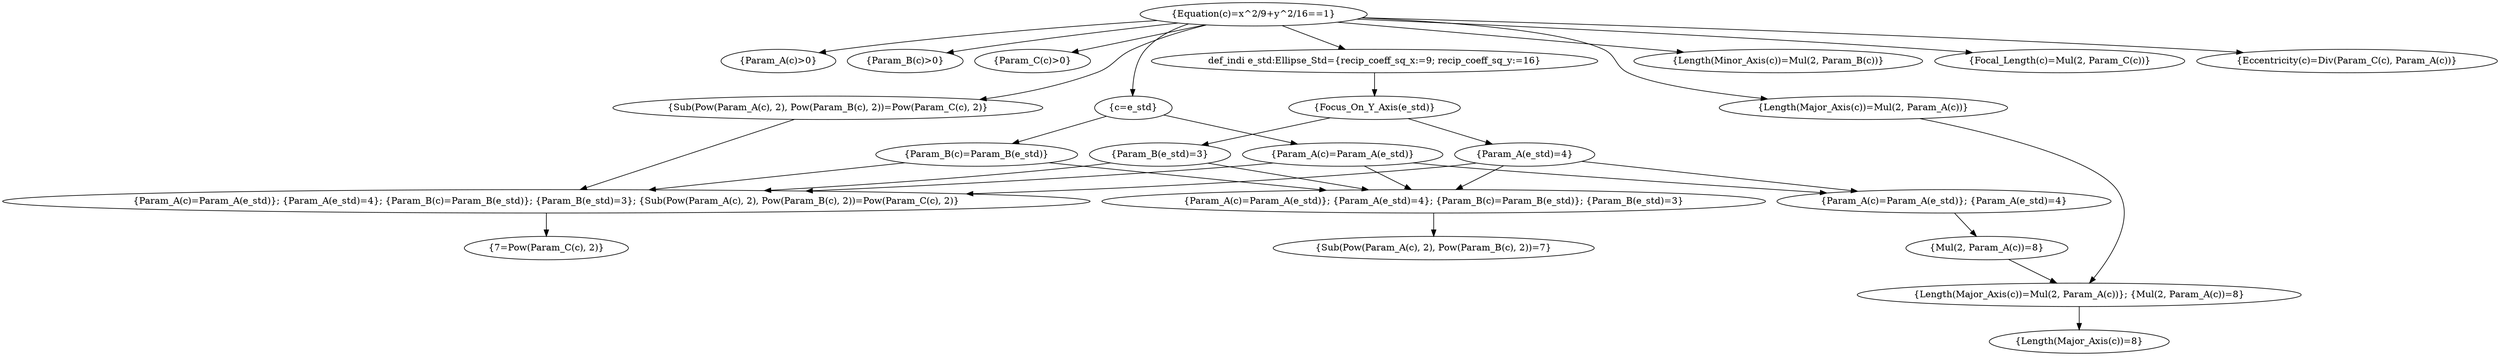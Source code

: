 digraph all_progress {
	graph [bb="0,0,2999.1,540"];
	node [label="\N"];
	"{Equation(c)=x^2/9+y^2/16==1}"	[height=0.5,
		pos="1637,522",
		width=3.8149];
	"{Param_A(c)>0}"	[height=0.5,
		pos="723.95,450",
		width=2.1088];
	"{Equation(c)=x^2/9+y^2/16==1}" -> "{Param_A(c)>0}"	[pos="e,778.19,462.97 1502.7,517.91 1338.5,512.86 1052.3,499.97 808.95,468 802.55,467.16 795.9,466.12 789.28,464.98"];
	"{Param_B(c)>0}"	[height=0.5,
		pos="892.95,450",
		width=2.0946];
	"{Equation(c)=x^2/9+y^2/16==1}" -> "{Param_B(c)>0}"	[pos="e,947.21,462.83 1509.2,515.17 1376.1,508.05 1161.7,493.67 977.95,468 971.56,467.11 964.92,466.03 958.29,464.87"];
	"{Param_C(c)>0}"	[height=0.5,
		pos="1062,450",
		width=2.0946];
	"{Equation(c)=x^2/9+y^2/16==1}" -> "{Param_C(c)>0}"	[pos="e,1117.9,462.39 1524.7,511.33 1426,502.21 1278.5,487.11 1151,468 1143.8,466.93 1136.4,465.7 1129,464.4"];
	"{Sub(Pow(Param_A(c), 2), Pow(Param_B(c), 2))=Pow(Param_C(c), 2)}"	[height=0.5,
		pos="1035,378",
		width=7.8809];
	"{Equation(c)=x^2/9+y^2/16==1}" -> "{Sub(Pow(Param_A(c), 2), Pow(Param_B(c), 2))=Pow(Param_C(c), 2)}"	[pos="e,1078.8,396.16 1509.5,515.05 1396.1,508.14 1239.9,494.18 1184,468 1162.9,458.15 1165.1,445.17 1146,432 1128.5,420.02 1107.9,409.37 \
1089.3,400.82"];
	"{Length(Major_Axis(c))=Mul(2, Param_A(c))}"	[height=0.5,
		pos="2392,378",
		width=5.2934];
	"{Equation(c)=x^2/9+y^2/16==1}" -> "{Length(Major_Axis(c))=Mul(2, Param_A(c))}"	[pos="e,2223.1,386.63 1697,505.44 1727.9,496.38 1765.8,483.65 1798,468 1823.9,455.38 1824.8,441.7 1852,432 1916.3,409.03 2081,395.08 2211.8,\
387.3"];
	"{Length(Minor_Axis(c))=Mul(2, Param_B(c))}"	[height=0.5,
		pos="2052,450",
		width=5.2934];
	"{Equation(c)=x^2/9+y^2/16==1}" -> "{Length(Minor_Axis(c))=Mul(2, Param_B(c))}"	[pos="e,1961.5,466.26 1718.9,507.17 1785.3,495.98 1879.1,480.15 1950.3,468.15"];
	"{Focal_Length(c)=Mul(2, Param_C(c))}"	[height=0.5,
		pos="2425,450",
		width=4.5541];
	"{Equation(c)=x^2/9+y^2/16==1}" -> "{Focal_Length(c)=Mul(2, Param_C(c))}"	[pos="e,2306.8,462.8 1750.6,511.61 1874.1,501.33 2077.1,484.13 2252,468 2266.1,466.7 2280.9,465.3 2295.6,463.89"];
	"{Eccentricity(c)=Div(Param_C(c), Param_A(c))}"	[height=0.5,
		pos="2803,450",
		width=5.4498];
	"{Equation(c)=x^2/9+y^2/16==1}" -> "{Eccentricity(c)=Div(Param_C(c), Param_A(c))}"	[pos="e,2663.8,463.06 1764.5,515.09 1948.6,506.3 2299.6,488.6 2598,468 2615.6,466.78 2634.1,465.4 2652.4,463.96"];
	"def_indi e_std:Ellipse_Std={recip_coeff_sq_x:=9; recip_coeff_sq_y:=16}"	[height=0.5,
		pos="1480,450",
		width=7.9662];
	"{Equation(c)=x^2/9+y^2/16==1}" -> "def_indi e_std:Ellipse_Std={recip_coeff_sq_x:=9; recip_coeff_sq_y:=16}"	[pos="e,1518.6,468.24 1599.3,504.23 1578.3,494.84 1551.8,483.02 1529.1,472.9"];
	"{c=e_std}"	[height=0.5,
		pos="1795,378",
		width=1.3696];
	"{Equation(c)=x^2/9+y^2/16==1}" -> "{c=e_std}"	[pos="e,1795.9,396.17 1713.4,506.71 1736.5,498.86 1759.9,486.73 1776,468 1790.2,451.39 1794.6,426.71 1795.6,407.55"];
	"{Param_A(c)=Param_A(e_std)}; {Param_A(e_std)=4}; {Param_B(c)=Param_B(e_std)}; {Param_B(e_std)=3}; {Sub(Pow(Param_A(c), 2), Pow(Param_\
B(c), 2))=Pow(Param_C(c), 2)}"	[height=0.5,
		pos="705.95,234",
		width=19.61];
	"{Sub(Pow(Param_A(c), 2), Pow(Param_B(c), 2))=Pow(Param_C(c), 2)}" -> "{Param_A(c)=Param_A(e_std)}; {Param_A(e_std)=4}; {Param_B(c)=Param_B(e_std)}; {Param_B(e_std)=3}; {Sub(Pow(Param_A(c), 2), Pow(Param_\
B(c), 2))=Pow(Param_C(c), 2)}"	[pos="e,746.2,252.37 994.94,359.73 935.08,333.89 822.26,285.2 756.7,256.9"];
	"{Length(Major_Axis(c))=Mul(2, Param_A(c))}; {Mul(2, Param_A(c))=8}"	[height=0.5,
		pos="2700,90",
		width=8.1226];
	"{Length(Major_Axis(c))=Mul(2, Param_A(c))}" -> "{Length(Major_Axis(c))=Mul(2, Param_A(c))}; {Mul(2, Param_A(c))=8}"	[pos="e,2714.1,108.06 2534.9,365.75 2611.8,351.56 2700.5,320.29 2749,252 2778.3,210.57 2745.2,151.17 2720.9,117.3"];
	"{Focus_On_Y_Axis(e_std)}"	[height=0.5,
		pos="1480,378",
		width=3.2462];
	"def_indi e_std:Ellipse_Std={recip_coeff_sq_x:=9; recip_coeff_sq_y:=16}" -> "{Focus_On_Y_Axis(e_std)}"	[pos="e,1480,396.1 1480,431.7 1480,424.41 1480,415.73 1480,407.54"];
	"{Param_A(c)=Param_A(e_std)}"	[height=0.5,
		pos="1978,306",
		width=3.6727];
	"{c=e_std}" -> "{Param_A(c)=Param_A(e_std)}"	[pos="e,1935,323.41 1828.1,364.32 1854.9,354.07 1893.2,339.42 1924.4,327.5"];
	"{Param_B(c)=Param_B(e_std)}"	[height=0.5,
		pos="1497,306",
		width=3.6443];
	"{c=e_std}" -> "{Param_B(c)=Param_B(e_std)}"	[pos="e,1561.3,322.11 1754.1,367.41 1707.4,356.44 1629.9,338.23 1572.2,324.67"];
	"{Param_A(e_std)=4}"	[height=0.5,
		pos="1737,306",
		width=2.5353];
	"{Focus_On_Y_Axis(e_std)}" -> "{Param_A(e_std)=4}"	[pos="e,1684.8,321.21 1535.7,361.81 1576.4,350.74 1631.5,335.72 1673.8,324.2"];
	"{Param_B(e_std)=3}"	[height=0.5,
		pos="1257,306",
		width=2.5211];
	"{Focus_On_Y_Axis(e_std)}" -> "{Param_B(e_std)=3}"	[pos="e,1304.2,321.82 1429.9,361.29 1395.8,350.59 1350.6,336.38 1314.9,325.19"];
	"{Param_A(c)=Param_A(e_std)}; {Param_A(e_std)=4}; {Param_B(c)=Param_B(e_std)}; {Param_B(e_std)=3}"	[height=0.5,
		pos="1858,234",
		width=11.89];
	"{Param_A(e_std)=4}" -> "{Param_A(c)=Param_A(e_std)}; {Param_A(e_std)=4}; {Param_B(c)=Param_B(e_std)}; {Param_B(e_std)=3}"	[pos="e,1828.1,252.29 1765.3,288.59 1781.1,279.47 1801,267.97 1818.2,257.97"];
	"{Param_A(e_std)=4}" -> "{Param_A(c)=Param_A(e_std)}; {Param_A(e_std)=4}; {Param_B(c)=Param_B(e_std)}; {Param_B(e_std)=3}; {Sub(Pow(Param_A(c), 2), Pow(Param_\
B(c), 2))=Pow(Param_C(c), 2)}"	[pos="e,1124.8,248.9 1672.3,292.92 1660.6,291.04 1648.4,289.3 1637,288 1473.9,269.55 1293.9,257.41 1136.1,249.46"];
	"{Param_A(c)=Param_A(e_std)}; {Param_A(e_std)=4}"	[height=0.5,
		pos="2522,234",
		width=6.0469];
	"{Param_A(e_std)=4}" -> "{Param_A(c)=Param_A(e_std)}; {Param_A(e_std)=4}"	[pos="e,2364.9,246.79 1802.2,293.03 1813.7,291.16 1825.7,289.39 1837,288 1862.2,284.88 2159.2,262.3 2353.7,247.63"];
	"{Param_B(e_std)=3}" -> "{Param_A(c)=Param_A(e_std)}; {Param_A(e_std)=4}; {Param_B(c)=Param_B(e_std)}; {Param_B(e_std)=3}"	[pos="e,1682.3,250.85 1322.8,293.21 1334.1,291.34 1345.9,289.53 1357,288 1460.5,273.73 1576.6,261.24 1670.9,251.97"];
	"{Param_B(e_std)=3}" -> "{Param_A(c)=Param_A(e_std)}; {Param_A(e_std)=4}; {Param_B(c)=Param_B(e_std)}; {Param_B(e_std)=3}; {Sub(Pow(Param_A(c), 2), Pow(Param_\
B(c), 2))=Pow(Param_C(c), 2)}"	[pos="e,840.81,252.13 1182.1,295.49 1097.6,284.75 958.16,267.04 851.96,253.55"];
	"{Param_A(c)=Param_A(e_std)}" -> "{Param_A(c)=Param_A(e_std)}; {Param_A(e_std)=4}; {Param_B(c)=Param_B(e_std)}; {Param_B(e_std)=3}"	[pos="e,1887.6,252.28 1948.9,288.05 1933.4,278.99 1914,267.7 1897.2,257.87"];
	"{Param_A(c)=Param_A(e_std)}" -> "{Param_A(c)=Param_A(e_std)}; {Param_A(e_std)=4}; {Param_B(c)=Param_B(e_std)}; {Param_B(e_std)=3}; {Sub(Pow(Param_A(c), 2), Pow(Param_\
B(c), 2))=Pow(Param_C(c), 2)}"	[pos="e,1151.3,248.34 1885.1,292.83 1869.1,291.01 1852.6,289.3 1837,288 1615.4,269.48 1368.8,256.98 1162.6,248.79"];
	"{Param_A(c)=Param_A(e_std)}" -> "{Param_A(c)=Param_A(e_std)}; {Param_A(e_std)=4}"	[pos="e,2407.6,249.71 2071.8,292.93 2161.5,281.38 2297.3,263.9 2396.4,251.16"];
	"{Param_B(c)=Param_B(e_std)}" -> "{Param_A(c)=Param_A(e_std)}; {Param_A(e_std)=4}; {Param_B(c)=Param_B(e_std)}; {Param_B(e_std)=3}"	[pos="e,1769.9,252.07 1570.4,290.75 1624.8,280.21 1699.4,265.75 1759,254.19"];
	"{Param_B(c)=Param_B(e_std)}" -> "{Param_A(c)=Param_A(e_std)}; {Param_A(e_std)=4}; {Param_B(c)=Param_B(e_std)}; {Param_B(e_std)=3}; {Sub(Pow(Param_A(c), 2), Pow(Param_\
B(c), 2))=Pow(Param_C(c), 2)}"	[pos="e,935.88,251.49 1402.9,293.06 1387.5,291.26 1371.8,289.51 1357,288 1221.6,274.27 1070.1,261.77 947.3,252.36"];
	"{Sub(Pow(Param_A(c), 2), Pow(Param_B(c), 2))=7}"	[height=0.5,
		pos="1858,162",
		width=5.8621];
	"{Param_A(c)=Param_A(e_std)}; {Param_A(e_std)=4}; {Param_B(c)=Param_B(e_std)}; {Param_B(e_std)=3}" -> "{Sub(Pow(Param_A(c), 2), Pow(Param_B(c), 2))=7}"	[pos="e,1858,180.1 1858,215.7 1858,208.41 1858,199.73 1858,191.54"];
	"{7=Pow(Param_C(c), 2)}"	[height=0.5,
		pos="705.95,162",
		width=2.9903];
	"{Param_A(c)=Param_A(e_std)}; {Param_A(e_std)=4}; {Param_B(c)=Param_B(e_std)}; {Param_B(e_std)=3}; {Sub(Pow(Param_A(c), 2), Pow(Param_\
B(c), 2))=Pow(Param_C(c), 2)}" -> "{7=Pow(Param_C(c), 2)}"	[pos="e,705.95,180.1 705.95,215.7 705.95,208.41 705.95,199.73 705.95,191.54"];
	"{Mul(2, Param_A(c))=8}"	[height=0.5,
		pos="2577,162",
		width=2.9903];
	"{Param_A(c)=Param_A(e_std)}; {Param_A(e_std)=4}" -> "{Mul(2, Param_A(c))=8}"	[pos="e,2563.5,180.1 2535.5,215.7 2541.9,207.64 2549.5,197.89 2556.5,188.98"];
	"{Mul(2, Param_A(c))=8}" -> "{Length(Major_Axis(c))=Mul(2, Param_A(c))}; {Mul(2, Param_A(c))=8}"	[pos="e,2669.4,108.36 2606.4,144.23 2622.3,135.17 2642.2,123.85 2659.6,113.98"];
	"{Length(Major_Axis(c))=8}"	[height=0.5,
		pos="2700,18",
		width=3.2746];
	"{Length(Major_Axis(c))=Mul(2, Param_A(c))}; {Mul(2, Param_A(c))=8}" -> "{Length(Major_Axis(c))=8}"	[pos="e,2700,36.104 2700,71.697 2700,64.407 2700,55.726 2700,47.536"];
}
